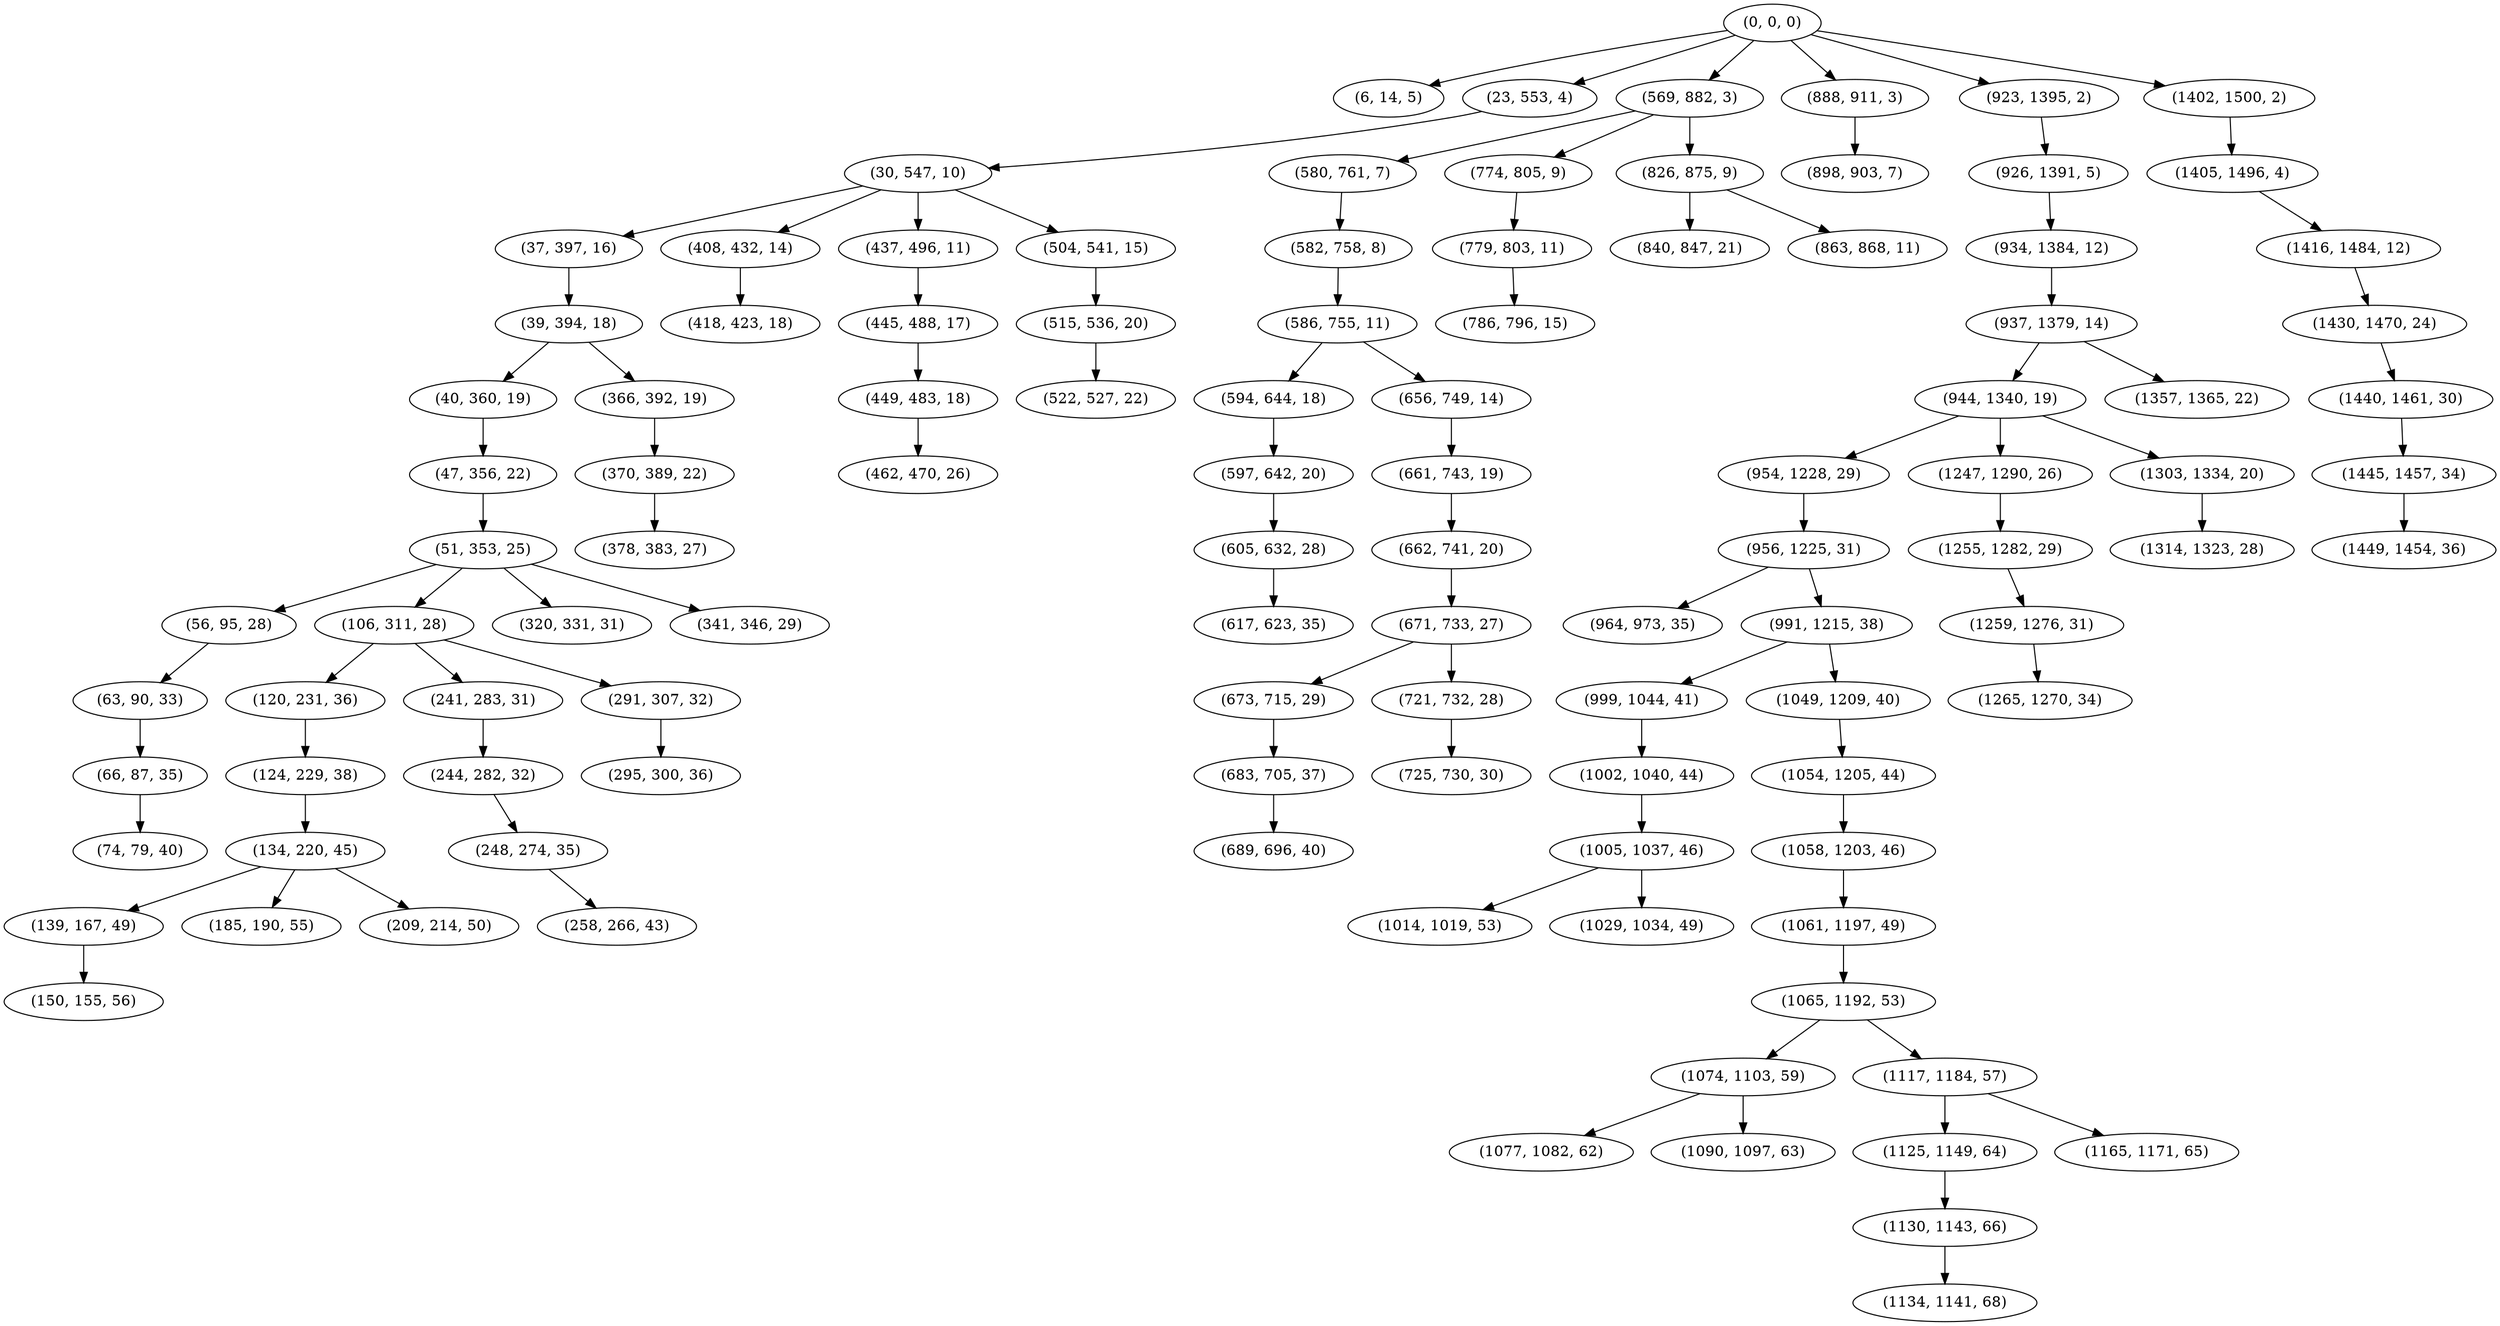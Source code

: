 digraph tree {
    "(0, 0, 0)";
    "(6, 14, 5)";
    "(23, 553, 4)";
    "(30, 547, 10)";
    "(37, 397, 16)";
    "(39, 394, 18)";
    "(40, 360, 19)";
    "(47, 356, 22)";
    "(51, 353, 25)";
    "(56, 95, 28)";
    "(63, 90, 33)";
    "(66, 87, 35)";
    "(74, 79, 40)";
    "(106, 311, 28)";
    "(120, 231, 36)";
    "(124, 229, 38)";
    "(134, 220, 45)";
    "(139, 167, 49)";
    "(150, 155, 56)";
    "(185, 190, 55)";
    "(209, 214, 50)";
    "(241, 283, 31)";
    "(244, 282, 32)";
    "(248, 274, 35)";
    "(258, 266, 43)";
    "(291, 307, 32)";
    "(295, 300, 36)";
    "(320, 331, 31)";
    "(341, 346, 29)";
    "(366, 392, 19)";
    "(370, 389, 22)";
    "(378, 383, 27)";
    "(408, 432, 14)";
    "(418, 423, 18)";
    "(437, 496, 11)";
    "(445, 488, 17)";
    "(449, 483, 18)";
    "(462, 470, 26)";
    "(504, 541, 15)";
    "(515, 536, 20)";
    "(522, 527, 22)";
    "(569, 882, 3)";
    "(580, 761, 7)";
    "(582, 758, 8)";
    "(586, 755, 11)";
    "(594, 644, 18)";
    "(597, 642, 20)";
    "(605, 632, 28)";
    "(617, 623, 35)";
    "(656, 749, 14)";
    "(661, 743, 19)";
    "(662, 741, 20)";
    "(671, 733, 27)";
    "(673, 715, 29)";
    "(683, 705, 37)";
    "(689, 696, 40)";
    "(721, 732, 28)";
    "(725, 730, 30)";
    "(774, 805, 9)";
    "(779, 803, 11)";
    "(786, 796, 15)";
    "(826, 875, 9)";
    "(840, 847, 21)";
    "(863, 868, 11)";
    "(888, 911, 3)";
    "(898, 903, 7)";
    "(923, 1395, 2)";
    "(926, 1391, 5)";
    "(934, 1384, 12)";
    "(937, 1379, 14)";
    "(944, 1340, 19)";
    "(954, 1228, 29)";
    "(956, 1225, 31)";
    "(964, 973, 35)";
    "(991, 1215, 38)";
    "(999, 1044, 41)";
    "(1002, 1040, 44)";
    "(1005, 1037, 46)";
    "(1014, 1019, 53)";
    "(1029, 1034, 49)";
    "(1049, 1209, 40)";
    "(1054, 1205, 44)";
    "(1058, 1203, 46)";
    "(1061, 1197, 49)";
    "(1065, 1192, 53)";
    "(1074, 1103, 59)";
    "(1077, 1082, 62)";
    "(1090, 1097, 63)";
    "(1117, 1184, 57)";
    "(1125, 1149, 64)";
    "(1130, 1143, 66)";
    "(1134, 1141, 68)";
    "(1165, 1171, 65)";
    "(1247, 1290, 26)";
    "(1255, 1282, 29)";
    "(1259, 1276, 31)";
    "(1265, 1270, 34)";
    "(1303, 1334, 20)";
    "(1314, 1323, 28)";
    "(1357, 1365, 22)";
    "(1402, 1500, 2)";
    "(1405, 1496, 4)";
    "(1416, 1484, 12)";
    "(1430, 1470, 24)";
    "(1440, 1461, 30)";
    "(1445, 1457, 34)";
    "(1449, 1454, 36)";
    "(0, 0, 0)" -> "(6, 14, 5)";
    "(0, 0, 0)" -> "(23, 553, 4)";
    "(0, 0, 0)" -> "(569, 882, 3)";
    "(0, 0, 0)" -> "(888, 911, 3)";
    "(0, 0, 0)" -> "(923, 1395, 2)";
    "(0, 0, 0)" -> "(1402, 1500, 2)";
    "(23, 553, 4)" -> "(30, 547, 10)";
    "(30, 547, 10)" -> "(37, 397, 16)";
    "(30, 547, 10)" -> "(408, 432, 14)";
    "(30, 547, 10)" -> "(437, 496, 11)";
    "(30, 547, 10)" -> "(504, 541, 15)";
    "(37, 397, 16)" -> "(39, 394, 18)";
    "(39, 394, 18)" -> "(40, 360, 19)";
    "(39, 394, 18)" -> "(366, 392, 19)";
    "(40, 360, 19)" -> "(47, 356, 22)";
    "(47, 356, 22)" -> "(51, 353, 25)";
    "(51, 353, 25)" -> "(56, 95, 28)";
    "(51, 353, 25)" -> "(106, 311, 28)";
    "(51, 353, 25)" -> "(320, 331, 31)";
    "(51, 353, 25)" -> "(341, 346, 29)";
    "(56, 95, 28)" -> "(63, 90, 33)";
    "(63, 90, 33)" -> "(66, 87, 35)";
    "(66, 87, 35)" -> "(74, 79, 40)";
    "(106, 311, 28)" -> "(120, 231, 36)";
    "(106, 311, 28)" -> "(241, 283, 31)";
    "(106, 311, 28)" -> "(291, 307, 32)";
    "(120, 231, 36)" -> "(124, 229, 38)";
    "(124, 229, 38)" -> "(134, 220, 45)";
    "(134, 220, 45)" -> "(139, 167, 49)";
    "(134, 220, 45)" -> "(185, 190, 55)";
    "(134, 220, 45)" -> "(209, 214, 50)";
    "(139, 167, 49)" -> "(150, 155, 56)";
    "(241, 283, 31)" -> "(244, 282, 32)";
    "(244, 282, 32)" -> "(248, 274, 35)";
    "(248, 274, 35)" -> "(258, 266, 43)";
    "(291, 307, 32)" -> "(295, 300, 36)";
    "(366, 392, 19)" -> "(370, 389, 22)";
    "(370, 389, 22)" -> "(378, 383, 27)";
    "(408, 432, 14)" -> "(418, 423, 18)";
    "(437, 496, 11)" -> "(445, 488, 17)";
    "(445, 488, 17)" -> "(449, 483, 18)";
    "(449, 483, 18)" -> "(462, 470, 26)";
    "(504, 541, 15)" -> "(515, 536, 20)";
    "(515, 536, 20)" -> "(522, 527, 22)";
    "(569, 882, 3)" -> "(580, 761, 7)";
    "(569, 882, 3)" -> "(774, 805, 9)";
    "(569, 882, 3)" -> "(826, 875, 9)";
    "(580, 761, 7)" -> "(582, 758, 8)";
    "(582, 758, 8)" -> "(586, 755, 11)";
    "(586, 755, 11)" -> "(594, 644, 18)";
    "(586, 755, 11)" -> "(656, 749, 14)";
    "(594, 644, 18)" -> "(597, 642, 20)";
    "(597, 642, 20)" -> "(605, 632, 28)";
    "(605, 632, 28)" -> "(617, 623, 35)";
    "(656, 749, 14)" -> "(661, 743, 19)";
    "(661, 743, 19)" -> "(662, 741, 20)";
    "(662, 741, 20)" -> "(671, 733, 27)";
    "(671, 733, 27)" -> "(673, 715, 29)";
    "(671, 733, 27)" -> "(721, 732, 28)";
    "(673, 715, 29)" -> "(683, 705, 37)";
    "(683, 705, 37)" -> "(689, 696, 40)";
    "(721, 732, 28)" -> "(725, 730, 30)";
    "(774, 805, 9)" -> "(779, 803, 11)";
    "(779, 803, 11)" -> "(786, 796, 15)";
    "(826, 875, 9)" -> "(840, 847, 21)";
    "(826, 875, 9)" -> "(863, 868, 11)";
    "(888, 911, 3)" -> "(898, 903, 7)";
    "(923, 1395, 2)" -> "(926, 1391, 5)";
    "(926, 1391, 5)" -> "(934, 1384, 12)";
    "(934, 1384, 12)" -> "(937, 1379, 14)";
    "(937, 1379, 14)" -> "(944, 1340, 19)";
    "(937, 1379, 14)" -> "(1357, 1365, 22)";
    "(944, 1340, 19)" -> "(954, 1228, 29)";
    "(944, 1340, 19)" -> "(1247, 1290, 26)";
    "(944, 1340, 19)" -> "(1303, 1334, 20)";
    "(954, 1228, 29)" -> "(956, 1225, 31)";
    "(956, 1225, 31)" -> "(964, 973, 35)";
    "(956, 1225, 31)" -> "(991, 1215, 38)";
    "(991, 1215, 38)" -> "(999, 1044, 41)";
    "(991, 1215, 38)" -> "(1049, 1209, 40)";
    "(999, 1044, 41)" -> "(1002, 1040, 44)";
    "(1002, 1040, 44)" -> "(1005, 1037, 46)";
    "(1005, 1037, 46)" -> "(1014, 1019, 53)";
    "(1005, 1037, 46)" -> "(1029, 1034, 49)";
    "(1049, 1209, 40)" -> "(1054, 1205, 44)";
    "(1054, 1205, 44)" -> "(1058, 1203, 46)";
    "(1058, 1203, 46)" -> "(1061, 1197, 49)";
    "(1061, 1197, 49)" -> "(1065, 1192, 53)";
    "(1065, 1192, 53)" -> "(1074, 1103, 59)";
    "(1065, 1192, 53)" -> "(1117, 1184, 57)";
    "(1074, 1103, 59)" -> "(1077, 1082, 62)";
    "(1074, 1103, 59)" -> "(1090, 1097, 63)";
    "(1117, 1184, 57)" -> "(1125, 1149, 64)";
    "(1117, 1184, 57)" -> "(1165, 1171, 65)";
    "(1125, 1149, 64)" -> "(1130, 1143, 66)";
    "(1130, 1143, 66)" -> "(1134, 1141, 68)";
    "(1247, 1290, 26)" -> "(1255, 1282, 29)";
    "(1255, 1282, 29)" -> "(1259, 1276, 31)";
    "(1259, 1276, 31)" -> "(1265, 1270, 34)";
    "(1303, 1334, 20)" -> "(1314, 1323, 28)";
    "(1402, 1500, 2)" -> "(1405, 1496, 4)";
    "(1405, 1496, 4)" -> "(1416, 1484, 12)";
    "(1416, 1484, 12)" -> "(1430, 1470, 24)";
    "(1430, 1470, 24)" -> "(1440, 1461, 30)";
    "(1440, 1461, 30)" -> "(1445, 1457, 34)";
    "(1445, 1457, 34)" -> "(1449, 1454, 36)";
}
